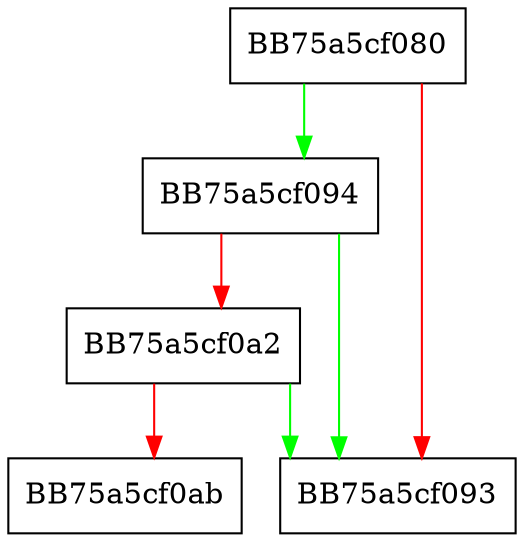 digraph NeedsResize {
  node [shape="box"];
  graph [splines=ortho];
  BB75a5cf080 -> BB75a5cf094 [color="green"];
  BB75a5cf080 -> BB75a5cf093 [color="red"];
  BB75a5cf094 -> BB75a5cf093 [color="green"];
  BB75a5cf094 -> BB75a5cf0a2 [color="red"];
  BB75a5cf0a2 -> BB75a5cf093 [color="green"];
  BB75a5cf0a2 -> BB75a5cf0ab [color="red"];
}
